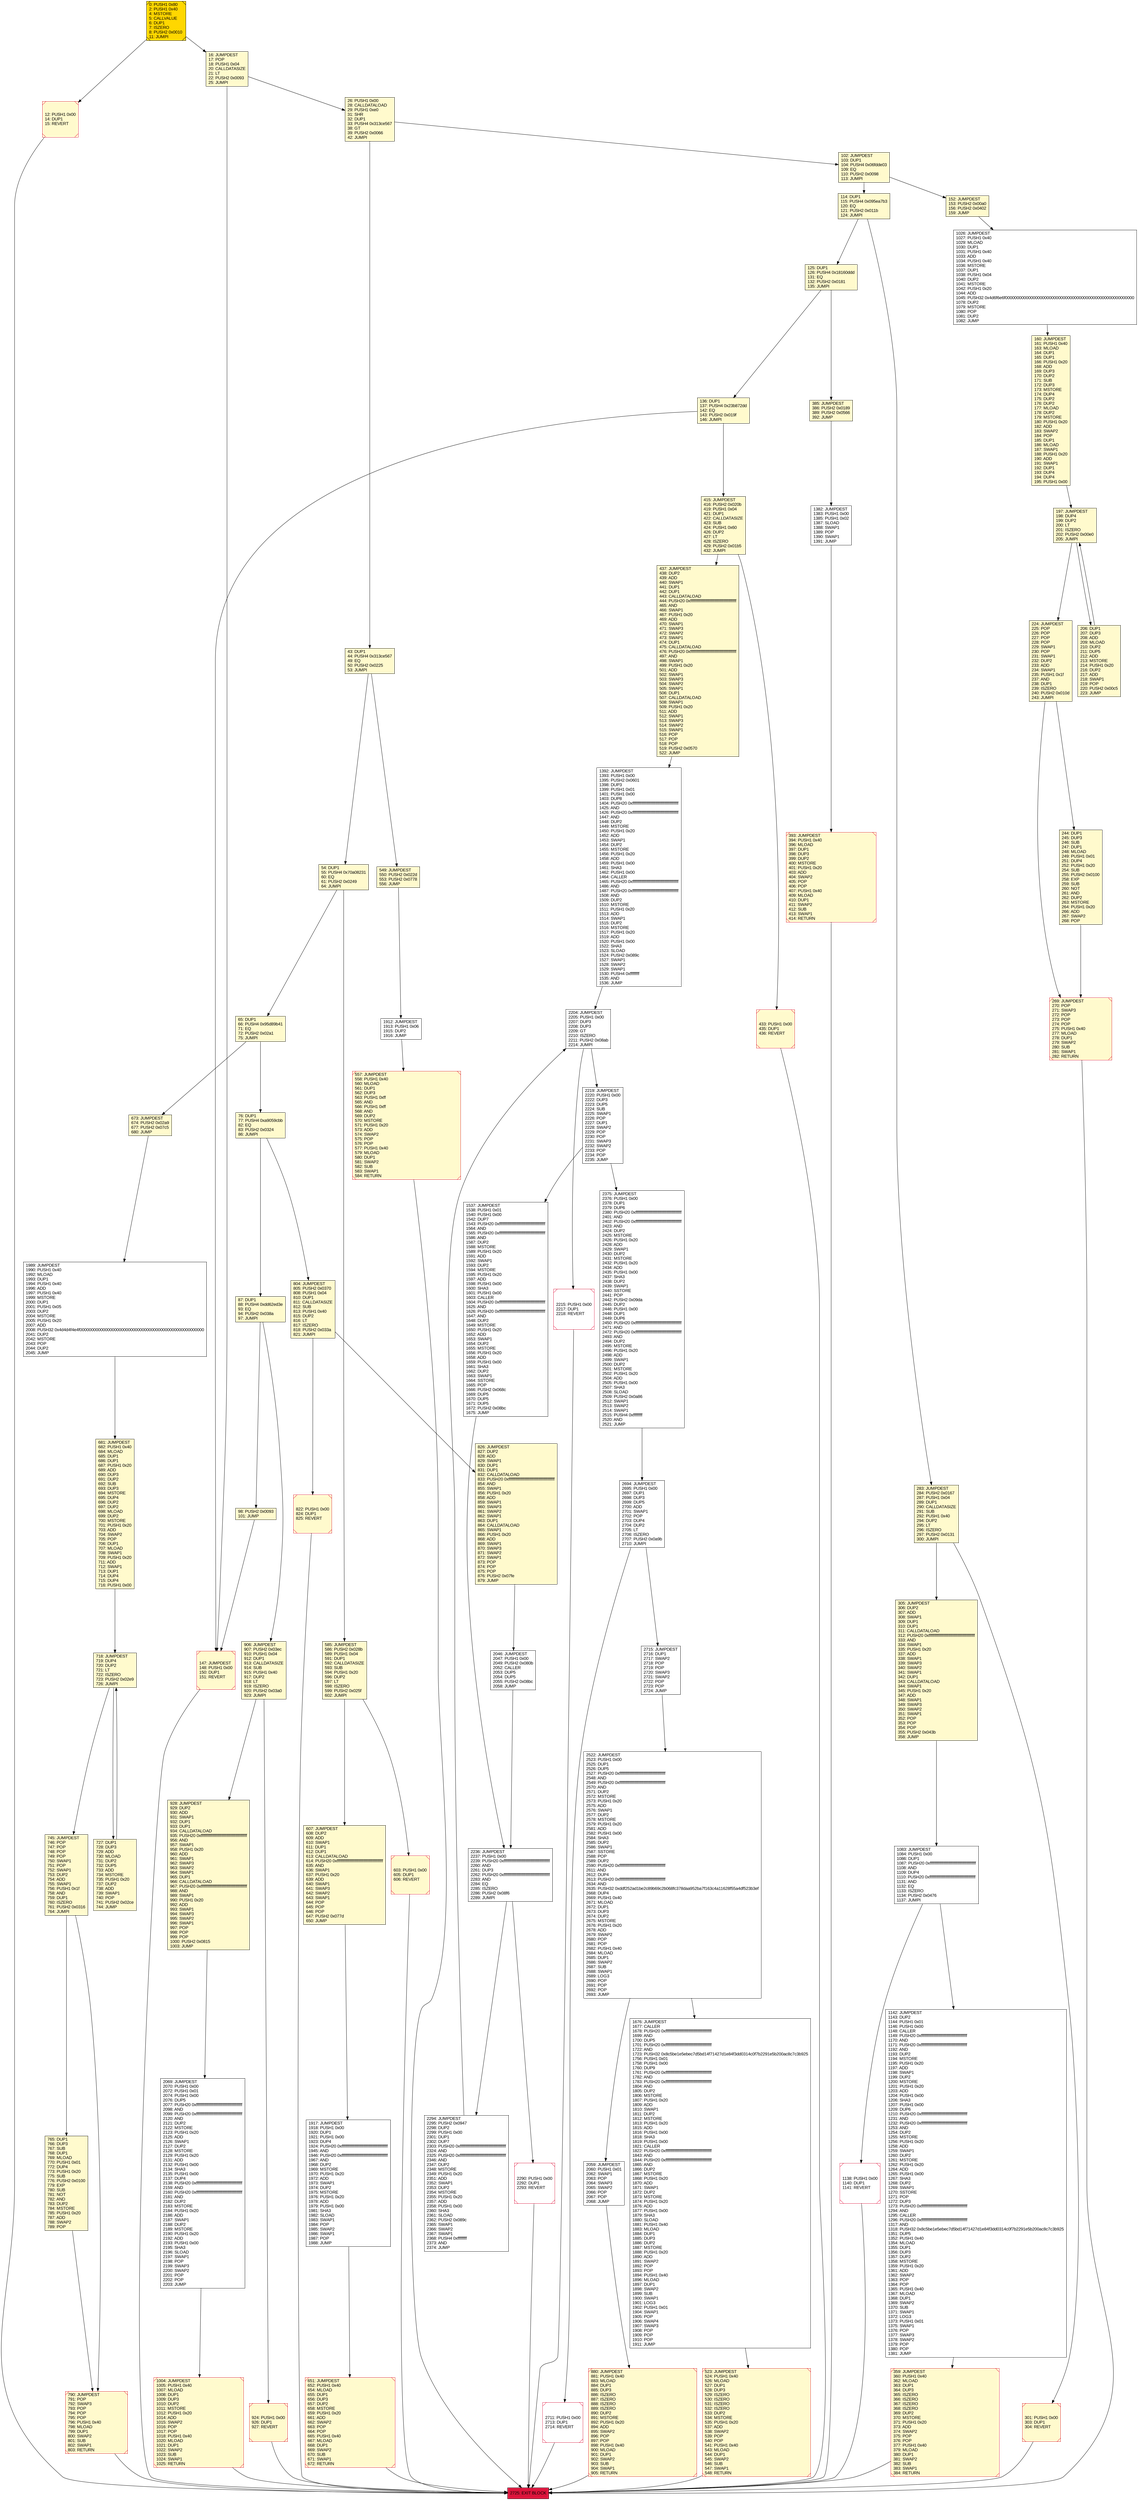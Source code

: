 digraph G {
bgcolor=transparent rankdir=UD;
node [shape=box style=filled color=black fillcolor=white fontname=arial fontcolor=black];
1392 [label="1392: JUMPDEST\l1393: PUSH1 0x00\l1395: PUSH2 0x0601\l1398: DUP3\l1399: PUSH1 0x01\l1401: PUSH1 0x00\l1403: DUP8\l1404: PUSH20 0xffffffffffffffffffffffffffffffffffffffff\l1425: AND\l1426: PUSH20 0xffffffffffffffffffffffffffffffffffffffff\l1447: AND\l1448: DUP2\l1449: MSTORE\l1450: PUSH1 0x20\l1452: ADD\l1453: SWAP1\l1454: DUP2\l1455: MSTORE\l1456: PUSH1 0x20\l1458: ADD\l1459: PUSH1 0x00\l1461: SHA3\l1462: PUSH1 0x00\l1464: CALLER\l1465: PUSH20 0xffffffffffffffffffffffffffffffffffffffff\l1486: AND\l1487: PUSH20 0xffffffffffffffffffffffffffffffffffffffff\l1508: AND\l1509: DUP2\l1510: MSTORE\l1511: PUSH1 0x20\l1513: ADD\l1514: SWAP1\l1515: DUP2\l1516: MSTORE\l1517: PUSH1 0x20\l1519: ADD\l1520: PUSH1 0x00\l1522: SHA3\l1523: SLOAD\l1524: PUSH2 0x089c\l1527: SWAP1\l1528: SWAP2\l1529: SWAP1\l1530: PUSH4 0xffffffff\l1535: AND\l1536: JUMP\l" ];
2046 [label="2046: JUMPDEST\l2047: PUSH1 0x00\l2049: PUSH2 0x080b\l2052: CALLER\l2053: DUP5\l2054: DUP5\l2055: PUSH2 0x08bc\l2058: JUMP\l" ];
385 [label="385: JUMPDEST\l386: PUSH2 0x0189\l389: PUSH2 0x0566\l392: JUMP\l" fillcolor=lemonchiffon ];
283 [label="283: JUMPDEST\l284: PUSH2 0x0167\l287: PUSH1 0x04\l289: DUP1\l290: CALLDATASIZE\l291: SUB\l292: PUSH1 0x40\l294: DUP2\l295: LT\l296: ISZERO\l297: PUSH2 0x0131\l300: JUMPI\l" fillcolor=lemonchiffon ];
2215 [label="2215: PUSH1 0x00\l2217: DUP1\l2218: REVERT\l" shape=Msquare color=crimson ];
26 [label="26: PUSH1 0x00\l28: CALLDATALOAD\l29: PUSH1 0xe0\l31: SHR\l32: DUP1\l33: PUSH4 0x313ce567\l38: GT\l39: PUSH2 0x0066\l42: JUMPI\l" fillcolor=lemonchiffon ];
301 [label="301: PUSH1 0x00\l303: DUP1\l304: REVERT\l" fillcolor=lemonchiffon shape=Msquare color=crimson ];
1026 [label="1026: JUMPDEST\l1027: PUSH1 0x40\l1029: MLOAD\l1030: DUP1\l1031: PUSH1 0x40\l1033: ADD\l1034: PUSH1 0x40\l1036: MSTORE\l1037: DUP1\l1038: PUSH1 0x04\l1040: DUP2\l1041: MSTORE\l1042: PUSH1 0x20\l1044: ADD\l1045: PUSH32 0x4d6f6e6f00000000000000000000000000000000000000000000000000000000\l1078: DUP2\l1079: MSTORE\l1080: POP\l1081: DUP2\l1082: JUMP\l" ];
790 [label="790: JUMPDEST\l791: POP\l792: SWAP3\l793: POP\l794: POP\l795: POP\l796: PUSH1 0x40\l798: MLOAD\l799: DUP1\l800: SWAP2\l801: SUB\l802: SWAP1\l803: RETURN\l" fillcolor=lemonchiffon shape=Msquare color=crimson ];
160 [label="160: JUMPDEST\l161: PUSH1 0x40\l163: MLOAD\l164: DUP1\l165: DUP1\l166: PUSH1 0x20\l168: ADD\l169: DUP3\l170: DUP2\l171: SUB\l172: DUP3\l173: MSTORE\l174: DUP4\l175: DUP2\l176: DUP2\l177: MLOAD\l178: DUP2\l179: MSTORE\l180: PUSH1 0x20\l182: ADD\l183: SWAP2\l184: POP\l185: DUP1\l186: MLOAD\l187: SWAP1\l188: PUSH1 0x20\l190: ADD\l191: SWAP1\l192: DUP1\l193: DUP4\l194: DUP4\l195: PUSH1 0x00\l" fillcolor=lemonchiffon ];
433 [label="433: PUSH1 0x00\l435: DUP1\l436: REVERT\l" fillcolor=lemonchiffon shape=Msquare color=crimson ];
1912 [label="1912: JUMPDEST\l1913: PUSH1 0x06\l1915: DUP2\l1916: JUMP\l" ];
2069 [label="2069: JUMPDEST\l2070: PUSH1 0x00\l2072: PUSH1 0x01\l2074: PUSH1 0x00\l2076: DUP5\l2077: PUSH20 0xffffffffffffffffffffffffffffffffffffffff\l2098: AND\l2099: PUSH20 0xffffffffffffffffffffffffffffffffffffffff\l2120: AND\l2121: DUP2\l2122: MSTORE\l2123: PUSH1 0x20\l2125: ADD\l2126: SWAP1\l2127: DUP2\l2128: MSTORE\l2129: PUSH1 0x20\l2131: ADD\l2132: PUSH1 0x00\l2134: SHA3\l2135: PUSH1 0x00\l2137: DUP4\l2138: PUSH20 0xffffffffffffffffffffffffffffffffffffffff\l2159: AND\l2160: PUSH20 0xffffffffffffffffffffffffffffffffffffffff\l2181: AND\l2182: DUP2\l2183: MSTORE\l2184: PUSH1 0x20\l2186: ADD\l2187: SWAP1\l2188: DUP2\l2189: MSTORE\l2190: PUSH1 0x20\l2192: ADD\l2193: PUSH1 0x00\l2195: SHA3\l2196: SLOAD\l2197: SWAP1\l2198: POP\l2199: SWAP3\l2200: SWAP2\l2201: POP\l2202: POP\l2203: JUMP\l" ];
1537 [label="1537: JUMPDEST\l1538: PUSH1 0x01\l1540: PUSH1 0x00\l1542: DUP7\l1543: PUSH20 0xffffffffffffffffffffffffffffffffffffffff\l1564: AND\l1565: PUSH20 0xffffffffffffffffffffffffffffffffffffffff\l1586: AND\l1587: DUP2\l1588: MSTORE\l1589: PUSH1 0x20\l1591: ADD\l1592: SWAP1\l1593: DUP2\l1594: MSTORE\l1595: PUSH1 0x20\l1597: ADD\l1598: PUSH1 0x00\l1600: SHA3\l1601: PUSH1 0x00\l1603: CALLER\l1604: PUSH20 0xffffffffffffffffffffffffffffffffffffffff\l1625: AND\l1626: PUSH20 0xffffffffffffffffffffffffffffffffffffffff\l1647: AND\l1648: DUP2\l1649: MSTORE\l1650: PUSH1 0x20\l1652: ADD\l1653: SWAP1\l1654: DUP2\l1655: MSTORE\l1656: PUSH1 0x20\l1658: ADD\l1659: PUSH1 0x00\l1661: SHA3\l1662: DUP2\l1663: SWAP1\l1664: SSTORE\l1665: POP\l1666: PUSH2 0x068c\l1669: DUP5\l1670: DUP5\l1671: DUP5\l1672: PUSH2 0x08bc\l1675: JUMP\l" ];
549 [label="549: JUMPDEST\l550: PUSH2 0x022d\l553: PUSH2 0x0778\l556: JUMP\l" fillcolor=lemonchiffon ];
2375 [label="2375: JUMPDEST\l2376: PUSH1 0x00\l2378: DUP1\l2379: DUP6\l2380: PUSH20 0xffffffffffffffffffffffffffffffffffffffff\l2401: AND\l2402: PUSH20 0xffffffffffffffffffffffffffffffffffffffff\l2423: AND\l2424: DUP2\l2425: MSTORE\l2426: PUSH1 0x20\l2428: ADD\l2429: SWAP1\l2430: DUP2\l2431: MSTORE\l2432: PUSH1 0x20\l2434: ADD\l2435: PUSH1 0x00\l2437: SHA3\l2438: DUP2\l2439: SWAP1\l2440: SSTORE\l2441: POP\l2442: PUSH2 0x09da\l2445: DUP2\l2446: PUSH1 0x00\l2448: DUP1\l2449: DUP6\l2450: PUSH20 0xffffffffffffffffffffffffffffffffffffffff\l2471: AND\l2472: PUSH20 0xffffffffffffffffffffffffffffffffffffffff\l2493: AND\l2494: DUP2\l2495: MSTORE\l2496: PUSH1 0x20\l2498: ADD\l2499: SWAP1\l2500: DUP2\l2501: MSTORE\l2502: PUSH1 0x20\l2504: ADD\l2505: PUSH1 0x00\l2507: SHA3\l2508: SLOAD\l2509: PUSH2 0x0a86\l2512: SWAP1\l2513: SWAP2\l2514: SWAP1\l2515: PUSH4 0xffffffff\l2520: AND\l2521: JUMP\l" ];
152 [label="152: JUMPDEST\l153: PUSH2 0x00a0\l156: PUSH2 0x0402\l159: JUMP\l" fillcolor=lemonchiffon ];
269 [label="269: JUMPDEST\l270: POP\l271: SWAP3\l272: POP\l273: POP\l274: POP\l275: PUSH1 0x40\l277: MLOAD\l278: DUP1\l279: SWAP2\l280: SUB\l281: SWAP1\l282: RETURN\l" fillcolor=lemonchiffon shape=Msquare color=crimson ];
147 [label="147: JUMPDEST\l148: PUSH1 0x00\l150: DUP1\l151: REVERT\l" fillcolor=lemonchiffon shape=Msquare color=crimson ];
822 [label="822: PUSH1 0x00\l824: DUP1\l825: REVERT\l" fillcolor=lemonchiffon shape=Msquare color=crimson ];
557 [label="557: JUMPDEST\l558: PUSH1 0x40\l560: MLOAD\l561: DUP1\l562: DUP3\l563: PUSH1 0xff\l565: AND\l566: PUSH1 0xff\l568: AND\l569: DUP2\l570: MSTORE\l571: PUSH1 0x20\l573: ADD\l574: SWAP2\l575: POP\l576: POP\l577: PUSH1 0x40\l579: MLOAD\l580: DUP1\l581: SWAP2\l582: SUB\l583: SWAP1\l584: RETURN\l" fillcolor=lemonchiffon shape=Msquare color=crimson ];
0 [label="0: PUSH1 0x80\l2: PUSH1 0x40\l4: MSTORE\l5: CALLVALUE\l6: DUP1\l7: ISZERO\l8: PUSH2 0x0010\l11: JUMPI\l" fillcolor=lemonchiffon shape=Msquare fillcolor=gold ];
681 [label="681: JUMPDEST\l682: PUSH1 0x40\l684: MLOAD\l685: DUP1\l686: DUP1\l687: PUSH1 0x20\l689: ADD\l690: DUP3\l691: DUP2\l692: SUB\l693: DUP3\l694: MSTORE\l695: DUP4\l696: DUP2\l697: DUP2\l698: MLOAD\l699: DUP2\l700: MSTORE\l701: PUSH1 0x20\l703: ADD\l704: SWAP2\l705: POP\l706: DUP1\l707: MLOAD\l708: SWAP1\l709: PUSH1 0x20\l711: ADD\l712: SWAP1\l713: DUP1\l714: DUP4\l715: DUP4\l716: PUSH1 0x00\l" fillcolor=lemonchiffon ];
2522 [label="2522: JUMPDEST\l2523: PUSH1 0x00\l2525: DUP1\l2526: DUP5\l2527: PUSH20 0xffffffffffffffffffffffffffffffffffffffff\l2548: AND\l2549: PUSH20 0xffffffffffffffffffffffffffffffffffffffff\l2570: AND\l2571: DUP2\l2572: MSTORE\l2573: PUSH1 0x20\l2575: ADD\l2576: SWAP1\l2577: DUP2\l2578: MSTORE\l2579: PUSH1 0x20\l2581: ADD\l2582: PUSH1 0x00\l2584: SHA3\l2585: DUP2\l2586: SWAP1\l2587: SSTORE\l2588: POP\l2589: DUP2\l2590: PUSH20 0xffffffffffffffffffffffffffffffffffffffff\l2611: AND\l2612: DUP4\l2613: PUSH20 0xffffffffffffffffffffffffffffffffffffffff\l2634: AND\l2635: PUSH32 0xddf252ad1be2c89b69c2b068fc378daa952ba7f163c4a11628f55a4df523b3ef\l2668: DUP4\l2669: PUSH1 0x40\l2671: MLOAD\l2672: DUP1\l2673: DUP3\l2674: DUP2\l2675: MSTORE\l2676: PUSH1 0x20\l2678: ADD\l2679: SWAP2\l2680: POP\l2681: POP\l2682: PUSH1 0x40\l2684: MLOAD\l2685: DUP1\l2686: SWAP2\l2687: SUB\l2688: SWAP1\l2689: LOG3\l2690: POP\l2691: POP\l2692: POP\l2693: JUMP\l" ];
136 [label="136: DUP1\l137: PUSH4 0x23b872dd\l142: EQ\l143: PUSH2 0x019f\l146: JUMPI\l" fillcolor=lemonchiffon ];
607 [label="607: JUMPDEST\l608: DUP2\l609: ADD\l610: SWAP1\l611: DUP1\l612: DUP1\l613: CALLDATALOAD\l614: PUSH20 0xffffffffffffffffffffffffffffffffffffffff\l635: AND\l636: SWAP1\l637: PUSH1 0x20\l639: ADD\l640: SWAP1\l641: SWAP3\l642: SWAP2\l643: SWAP1\l644: POP\l645: POP\l646: POP\l647: PUSH2 0x077d\l650: JUMP\l" fillcolor=lemonchiffon ];
2059 [label="2059: JUMPDEST\l2060: PUSH1 0x01\l2062: SWAP1\l2063: POP\l2064: SWAP3\l2065: SWAP2\l2066: POP\l2067: POP\l2068: JUMP\l" ];
2294 [label="2294: JUMPDEST\l2295: PUSH2 0x0947\l2298: DUP2\l2299: PUSH1 0x00\l2301: DUP1\l2302: DUP7\l2303: PUSH20 0xffffffffffffffffffffffffffffffffffffffff\l2324: AND\l2325: PUSH20 0xffffffffffffffffffffffffffffffffffffffff\l2346: AND\l2347: DUP2\l2348: MSTORE\l2349: PUSH1 0x20\l2351: ADD\l2352: SWAP1\l2353: DUP2\l2354: MSTORE\l2355: PUSH1 0x20\l2357: ADD\l2358: PUSH1 0x00\l2360: SHA3\l2361: SLOAD\l2362: PUSH2 0x089c\l2365: SWAP1\l2366: SWAP2\l2367: SWAP1\l2368: PUSH4 0xffffffff\l2373: AND\l2374: JUMP\l" ];
2725 [label="2725: EXIT BLOCK\l" fillcolor=crimson ];
2236 [label="2236: JUMPDEST\l2237: PUSH1 0x00\l2239: PUSH20 0xffffffffffffffffffffffffffffffffffffffff\l2260: AND\l2261: DUP3\l2262: PUSH20 0xffffffffffffffffffffffffffffffffffffffff\l2283: AND\l2284: EQ\l2285: ISZERO\l2286: PUSH2 0x08f6\l2289: JUMPI\l" ];
1989 [label="1989: JUMPDEST\l1990: PUSH1 0x40\l1992: MLOAD\l1993: DUP1\l1994: PUSH1 0x40\l1996: ADD\l1997: PUSH1 0x40\l1999: MSTORE\l2000: DUP1\l2001: PUSH1 0x05\l2003: DUP2\l2004: MSTORE\l2005: PUSH1 0x20\l2007: ADD\l2008: PUSH32 0x4d4d4f4e4f000000000000000000000000000000000000000000000000000000\l2041: DUP2\l2042: MSTORE\l2043: POP\l2044: DUP2\l2045: JUMP\l" ];
12 [label="12: PUSH1 0x00\l14: DUP1\l15: REVERT\l" fillcolor=lemonchiffon shape=Msquare color=crimson ];
1083 [label="1083: JUMPDEST\l1084: PUSH1 0x00\l1086: DUP1\l1087: PUSH20 0xffffffffffffffffffffffffffffffffffffffff\l1108: AND\l1109: DUP4\l1110: PUSH20 0xffffffffffffffffffffffffffffffffffffffff\l1131: AND\l1132: EQ\l1133: ISZERO\l1134: PUSH2 0x0476\l1137: JUMPI\l" ];
1382 [label="1382: JUMPDEST\l1383: PUSH1 0x00\l1385: PUSH1 0x02\l1387: SLOAD\l1388: SWAP1\l1389: POP\l1390: SWAP1\l1391: JUMP\l" ];
745 [label="745: JUMPDEST\l746: POP\l747: POP\l748: POP\l749: POP\l750: SWAP1\l751: POP\l752: SWAP1\l753: DUP2\l754: ADD\l755: SWAP1\l756: PUSH1 0x1f\l758: AND\l759: DUP1\l760: ISZERO\l761: PUSH2 0x0316\l764: JUMPI\l" fillcolor=lemonchiffon ];
718 [label="718: JUMPDEST\l719: DUP4\l720: DUP2\l721: LT\l722: ISZERO\l723: PUSH2 0x02e9\l726: JUMPI\l" fillcolor=lemonchiffon ];
906 [label="906: JUMPDEST\l907: PUSH2 0x03ec\l910: PUSH1 0x04\l912: DUP1\l913: CALLDATASIZE\l914: SUB\l915: PUSH1 0x40\l917: DUP2\l918: LT\l919: ISZERO\l920: PUSH2 0x03a0\l923: JUMPI\l" fillcolor=lemonchiffon ];
43 [label="43: DUP1\l44: PUSH4 0x313ce567\l49: EQ\l50: PUSH2 0x0225\l53: JUMPI\l" fillcolor=lemonchiffon ];
804 [label="804: JUMPDEST\l805: PUSH2 0x0370\l808: PUSH1 0x04\l810: DUP1\l811: CALLDATASIZE\l812: SUB\l813: PUSH1 0x40\l815: DUP2\l816: LT\l817: ISZERO\l818: PUSH2 0x033a\l821: JUMPI\l" fillcolor=lemonchiffon ];
2711 [label="2711: PUSH1 0x00\l2713: DUP1\l2714: REVERT\l" shape=Msquare color=crimson ];
523 [label="523: JUMPDEST\l524: PUSH1 0x40\l526: MLOAD\l527: DUP1\l528: DUP3\l529: ISZERO\l530: ISZERO\l531: ISZERO\l532: ISZERO\l533: DUP2\l534: MSTORE\l535: PUSH1 0x20\l537: ADD\l538: SWAP2\l539: POP\l540: POP\l541: PUSH1 0x40\l543: MLOAD\l544: DUP1\l545: SWAP2\l546: SUB\l547: SWAP1\l548: RETURN\l" fillcolor=lemonchiffon shape=Msquare color=crimson ];
651 [label="651: JUMPDEST\l652: PUSH1 0x40\l654: MLOAD\l655: DUP1\l656: DUP3\l657: DUP2\l658: MSTORE\l659: PUSH1 0x20\l661: ADD\l662: SWAP2\l663: POP\l664: POP\l665: PUSH1 0x40\l667: MLOAD\l668: DUP1\l669: SWAP2\l670: SUB\l671: SWAP1\l672: RETURN\l" fillcolor=lemonchiffon shape=Msquare color=crimson ];
1676 [label="1676: JUMPDEST\l1677: CALLER\l1678: PUSH20 0xffffffffffffffffffffffffffffffffffffffff\l1699: AND\l1700: DUP5\l1701: PUSH20 0xffffffffffffffffffffffffffffffffffffffff\l1722: AND\l1723: PUSH32 0x8c5be1e5ebec7d5bd14f71427d1e84f3dd0314c0f7b2291e5b200ac8c7c3b925\l1756: PUSH1 0x01\l1758: PUSH1 0x00\l1760: DUP9\l1761: PUSH20 0xffffffffffffffffffffffffffffffffffffffff\l1782: AND\l1783: PUSH20 0xffffffffffffffffffffffffffffffffffffffff\l1804: AND\l1805: DUP2\l1806: MSTORE\l1807: PUSH1 0x20\l1809: ADD\l1810: SWAP1\l1811: DUP2\l1812: MSTORE\l1813: PUSH1 0x20\l1815: ADD\l1816: PUSH1 0x00\l1818: SHA3\l1819: PUSH1 0x00\l1821: CALLER\l1822: PUSH20 0xffffffffffffffffffffffffffffffffffffffff\l1843: AND\l1844: PUSH20 0xffffffffffffffffffffffffffffffffffffffff\l1865: AND\l1866: DUP2\l1867: MSTORE\l1868: PUSH1 0x20\l1870: ADD\l1871: SWAP1\l1872: DUP2\l1873: MSTORE\l1874: PUSH1 0x20\l1876: ADD\l1877: PUSH1 0x00\l1879: SHA3\l1880: SLOAD\l1881: PUSH1 0x40\l1883: MLOAD\l1884: DUP1\l1885: DUP3\l1886: DUP2\l1887: MSTORE\l1888: PUSH1 0x20\l1890: ADD\l1891: SWAP2\l1892: POP\l1893: POP\l1894: PUSH1 0x40\l1896: MLOAD\l1897: DUP1\l1898: SWAP2\l1899: SUB\l1900: SWAP1\l1901: LOG3\l1902: PUSH1 0x01\l1904: SWAP1\l1905: POP\l1906: SWAP4\l1907: SWAP3\l1908: POP\l1909: POP\l1910: POP\l1911: JUMP\l" ];
2694 [label="2694: JUMPDEST\l2695: PUSH1 0x00\l2697: DUP1\l2698: DUP3\l2699: DUP5\l2700: ADD\l2701: SWAP1\l2702: POP\l2703: DUP4\l2704: DUP2\l2705: LT\l2706: ISZERO\l2707: PUSH2 0x0a9b\l2710: JUMPI\l" ];
65 [label="65: DUP1\l66: PUSH4 0x95d89b41\l71: EQ\l72: PUSH2 0x02a1\l75: JUMPI\l" fillcolor=lemonchiffon ];
393 [label="393: JUMPDEST\l394: PUSH1 0x40\l396: MLOAD\l397: DUP1\l398: DUP3\l399: DUP2\l400: MSTORE\l401: PUSH1 0x20\l403: ADD\l404: SWAP2\l405: POP\l406: POP\l407: PUSH1 0x40\l409: MLOAD\l410: DUP1\l411: SWAP2\l412: SUB\l413: SWAP1\l414: RETURN\l" fillcolor=lemonchiffon shape=Msquare color=crimson ];
924 [label="924: PUSH1 0x00\l926: DUP1\l927: REVERT\l" fillcolor=lemonchiffon shape=Msquare color=crimson ];
54 [label="54: DUP1\l55: PUSH4 0x70a08231\l60: EQ\l61: PUSH2 0x0249\l64: JUMPI\l" fillcolor=lemonchiffon ];
305 [label="305: JUMPDEST\l306: DUP2\l307: ADD\l308: SWAP1\l309: DUP1\l310: DUP1\l311: CALLDATALOAD\l312: PUSH20 0xffffffffffffffffffffffffffffffffffffffff\l333: AND\l334: SWAP1\l335: PUSH1 0x20\l337: ADD\l338: SWAP1\l339: SWAP3\l340: SWAP2\l341: SWAP1\l342: DUP1\l343: CALLDATALOAD\l344: SWAP1\l345: PUSH1 0x20\l347: ADD\l348: SWAP1\l349: SWAP3\l350: SWAP2\l351: SWAP1\l352: POP\l353: POP\l354: POP\l355: PUSH2 0x043b\l358: JUMP\l" fillcolor=lemonchiffon ];
87 [label="87: DUP1\l88: PUSH4 0xdd62ed3e\l93: EQ\l94: PUSH2 0x038a\l97: JUMPI\l" fillcolor=lemonchiffon ];
224 [label="224: JUMPDEST\l225: POP\l226: POP\l227: POP\l228: POP\l229: SWAP1\l230: POP\l231: SWAP1\l232: DUP2\l233: ADD\l234: SWAP1\l235: PUSH1 0x1f\l237: AND\l238: DUP1\l239: ISZERO\l240: PUSH2 0x010d\l243: JUMPI\l" fillcolor=lemonchiffon ];
880 [label="880: JUMPDEST\l881: PUSH1 0x40\l883: MLOAD\l884: DUP1\l885: DUP3\l886: ISZERO\l887: ISZERO\l888: ISZERO\l889: ISZERO\l890: DUP2\l891: MSTORE\l892: PUSH1 0x20\l894: ADD\l895: SWAP2\l896: POP\l897: POP\l898: PUSH1 0x40\l900: MLOAD\l901: DUP1\l902: SWAP2\l903: SUB\l904: SWAP1\l905: RETURN\l" fillcolor=lemonchiffon shape=Msquare color=crimson ];
727 [label="727: DUP1\l728: DUP3\l729: ADD\l730: MLOAD\l731: DUP2\l732: DUP5\l733: ADD\l734: MSTORE\l735: PUSH1 0x20\l737: DUP2\l738: ADD\l739: SWAP1\l740: POP\l741: PUSH2 0x02ce\l744: JUMP\l" fillcolor=lemonchiffon ];
197 [label="197: JUMPDEST\l198: DUP4\l199: DUP2\l200: LT\l201: ISZERO\l202: PUSH2 0x00e0\l205: JUMPI\l" fillcolor=lemonchiffon ];
1138 [label="1138: PUSH1 0x00\l1140: DUP1\l1141: REVERT\l" shape=Msquare color=crimson ];
2290 [label="2290: PUSH1 0x00\l2292: DUP1\l2293: REVERT\l" shape=Msquare color=crimson ];
125 [label="125: DUP1\l126: PUSH4 0x18160ddd\l131: EQ\l132: PUSH2 0x0181\l135: JUMPI\l" fillcolor=lemonchiffon ];
928 [label="928: JUMPDEST\l929: DUP2\l930: ADD\l931: SWAP1\l932: DUP1\l933: DUP1\l934: CALLDATALOAD\l935: PUSH20 0xffffffffffffffffffffffffffffffffffffffff\l956: AND\l957: SWAP1\l958: PUSH1 0x20\l960: ADD\l961: SWAP1\l962: SWAP3\l963: SWAP2\l964: SWAP1\l965: DUP1\l966: CALLDATALOAD\l967: PUSH20 0xffffffffffffffffffffffffffffffffffffffff\l988: AND\l989: SWAP1\l990: PUSH1 0x20\l992: ADD\l993: SWAP1\l994: SWAP3\l995: SWAP2\l996: SWAP1\l997: POP\l998: POP\l999: POP\l1000: PUSH2 0x0815\l1003: JUMP\l" fillcolor=lemonchiffon ];
585 [label="585: JUMPDEST\l586: PUSH2 0x028b\l589: PUSH1 0x04\l591: DUP1\l592: CALLDATASIZE\l593: SUB\l594: PUSH1 0x20\l596: DUP2\l597: LT\l598: ISZERO\l599: PUSH2 0x025f\l602: JUMPI\l" fillcolor=lemonchiffon ];
437 [label="437: JUMPDEST\l438: DUP2\l439: ADD\l440: SWAP1\l441: DUP1\l442: DUP1\l443: CALLDATALOAD\l444: PUSH20 0xffffffffffffffffffffffffffffffffffffffff\l465: AND\l466: SWAP1\l467: PUSH1 0x20\l469: ADD\l470: SWAP1\l471: SWAP3\l472: SWAP2\l473: SWAP1\l474: DUP1\l475: CALLDATALOAD\l476: PUSH20 0xffffffffffffffffffffffffffffffffffffffff\l497: AND\l498: SWAP1\l499: PUSH1 0x20\l501: ADD\l502: SWAP1\l503: SWAP3\l504: SWAP2\l505: SWAP1\l506: DUP1\l507: CALLDATALOAD\l508: SWAP1\l509: PUSH1 0x20\l511: ADD\l512: SWAP1\l513: SWAP3\l514: SWAP2\l515: SWAP1\l516: POP\l517: POP\l518: POP\l519: PUSH2 0x0570\l522: JUMP\l" fillcolor=lemonchiffon ];
359 [label="359: JUMPDEST\l360: PUSH1 0x40\l362: MLOAD\l363: DUP1\l364: DUP3\l365: ISZERO\l366: ISZERO\l367: ISZERO\l368: ISZERO\l369: DUP2\l370: MSTORE\l371: PUSH1 0x20\l373: ADD\l374: SWAP2\l375: POP\l376: POP\l377: PUSH1 0x40\l379: MLOAD\l380: DUP1\l381: SWAP2\l382: SUB\l383: SWAP1\l384: RETURN\l" fillcolor=lemonchiffon shape=Msquare color=crimson ];
76 [label="76: DUP1\l77: PUSH4 0xa9059cbb\l82: EQ\l83: PUSH2 0x0324\l86: JUMPI\l" fillcolor=lemonchiffon ];
1004 [label="1004: JUMPDEST\l1005: PUSH1 0x40\l1007: MLOAD\l1008: DUP1\l1009: DUP3\l1010: DUP2\l1011: MSTORE\l1012: PUSH1 0x20\l1014: ADD\l1015: SWAP2\l1016: POP\l1017: POP\l1018: PUSH1 0x40\l1020: MLOAD\l1021: DUP1\l1022: SWAP2\l1023: SUB\l1024: SWAP1\l1025: RETURN\l" fillcolor=lemonchiffon shape=Msquare color=crimson ];
1917 [label="1917: JUMPDEST\l1918: PUSH1 0x00\l1920: DUP1\l1921: PUSH1 0x00\l1923: DUP4\l1924: PUSH20 0xffffffffffffffffffffffffffffffffffffffff\l1945: AND\l1946: PUSH20 0xffffffffffffffffffffffffffffffffffffffff\l1967: AND\l1968: DUP2\l1969: MSTORE\l1970: PUSH1 0x20\l1972: ADD\l1973: SWAP1\l1974: DUP2\l1975: MSTORE\l1976: PUSH1 0x20\l1978: ADD\l1979: PUSH1 0x00\l1981: SHA3\l1982: SLOAD\l1983: SWAP1\l1984: POP\l1985: SWAP2\l1986: SWAP1\l1987: POP\l1988: JUMP\l" ];
415 [label="415: JUMPDEST\l416: PUSH2 0x020b\l419: PUSH1 0x04\l421: DUP1\l422: CALLDATASIZE\l423: SUB\l424: PUSH1 0x60\l426: DUP2\l427: LT\l428: ISZERO\l429: PUSH2 0x01b5\l432: JUMPI\l" fillcolor=lemonchiffon ];
98 [label="98: PUSH2 0x0093\l101: JUMP\l" fillcolor=lemonchiffon ];
16 [label="16: JUMPDEST\l17: POP\l18: PUSH1 0x04\l20: CALLDATASIZE\l21: LT\l22: PUSH2 0x0093\l25: JUMPI\l" fillcolor=lemonchiffon ];
673 [label="673: JUMPDEST\l674: PUSH2 0x02a9\l677: PUSH2 0x07c5\l680: JUMP\l" fillcolor=lemonchiffon ];
1142 [label="1142: JUMPDEST\l1143: DUP2\l1144: PUSH1 0x01\l1146: PUSH1 0x00\l1148: CALLER\l1149: PUSH20 0xffffffffffffffffffffffffffffffffffffffff\l1170: AND\l1171: PUSH20 0xffffffffffffffffffffffffffffffffffffffff\l1192: AND\l1193: DUP2\l1194: MSTORE\l1195: PUSH1 0x20\l1197: ADD\l1198: SWAP1\l1199: DUP2\l1200: MSTORE\l1201: PUSH1 0x20\l1203: ADD\l1204: PUSH1 0x00\l1206: SHA3\l1207: PUSH1 0x00\l1209: DUP6\l1210: PUSH20 0xffffffffffffffffffffffffffffffffffffffff\l1231: AND\l1232: PUSH20 0xffffffffffffffffffffffffffffffffffffffff\l1253: AND\l1254: DUP2\l1255: MSTORE\l1256: PUSH1 0x20\l1258: ADD\l1259: SWAP1\l1260: DUP2\l1261: MSTORE\l1262: PUSH1 0x20\l1264: ADD\l1265: PUSH1 0x00\l1267: SHA3\l1268: DUP2\l1269: SWAP1\l1270: SSTORE\l1271: POP\l1272: DUP3\l1273: PUSH20 0xffffffffffffffffffffffffffffffffffffffff\l1294: AND\l1295: CALLER\l1296: PUSH20 0xffffffffffffffffffffffffffffffffffffffff\l1317: AND\l1318: PUSH32 0x8c5be1e5ebec7d5bd14f71427d1e84f3dd0314c0f7b2291e5b200ac8c7c3b925\l1351: DUP5\l1352: PUSH1 0x40\l1354: MLOAD\l1355: DUP1\l1356: DUP3\l1357: DUP2\l1358: MSTORE\l1359: PUSH1 0x20\l1361: ADD\l1362: SWAP2\l1363: POP\l1364: POP\l1365: PUSH1 0x40\l1367: MLOAD\l1368: DUP1\l1369: SWAP2\l1370: SUB\l1371: SWAP1\l1372: LOG3\l1373: PUSH1 0x01\l1375: SWAP1\l1376: POP\l1377: SWAP3\l1378: SWAP2\l1379: POP\l1380: POP\l1381: JUMP\l" ];
765 [label="765: DUP1\l766: DUP3\l767: SUB\l768: DUP1\l769: MLOAD\l770: PUSH1 0x01\l772: DUP4\l773: PUSH1 0x20\l775: SUB\l776: PUSH2 0x0100\l779: EXP\l780: SUB\l781: NOT\l782: AND\l783: DUP2\l784: MSTORE\l785: PUSH1 0x20\l787: ADD\l788: SWAP2\l789: POP\l" fillcolor=lemonchiffon ];
2715 [label="2715: JUMPDEST\l2716: DUP1\l2717: SWAP2\l2718: POP\l2719: POP\l2720: SWAP3\l2721: SWAP2\l2722: POP\l2723: POP\l2724: JUMP\l" ];
114 [label="114: DUP1\l115: PUSH4 0x095ea7b3\l120: EQ\l121: PUSH2 0x011b\l124: JUMPI\l" fillcolor=lemonchiffon ];
102 [label="102: JUMPDEST\l103: DUP1\l104: PUSH4 0x06fdde03\l109: EQ\l110: PUSH2 0x0098\l113: JUMPI\l" fillcolor=lemonchiffon ];
603 [label="603: PUSH1 0x00\l605: DUP1\l606: REVERT\l" fillcolor=lemonchiffon shape=Msquare color=crimson ];
826 [label="826: JUMPDEST\l827: DUP2\l828: ADD\l829: SWAP1\l830: DUP1\l831: DUP1\l832: CALLDATALOAD\l833: PUSH20 0xffffffffffffffffffffffffffffffffffffffff\l854: AND\l855: SWAP1\l856: PUSH1 0x20\l858: ADD\l859: SWAP1\l860: SWAP3\l861: SWAP2\l862: SWAP1\l863: DUP1\l864: CALLDATALOAD\l865: SWAP1\l866: PUSH1 0x20\l868: ADD\l869: SWAP1\l870: SWAP3\l871: SWAP2\l872: SWAP1\l873: POP\l874: POP\l875: POP\l876: PUSH2 0x07fe\l879: JUMP\l" fillcolor=lemonchiffon ];
2204 [label="2204: JUMPDEST\l2205: PUSH1 0x00\l2207: DUP3\l2208: DUP3\l2209: GT\l2210: ISZERO\l2211: PUSH2 0x08ab\l2214: JUMPI\l" ];
2219 [label="2219: JUMPDEST\l2220: PUSH1 0x00\l2222: DUP3\l2223: DUP5\l2224: SUB\l2225: SWAP1\l2226: POP\l2227: DUP1\l2228: SWAP2\l2229: POP\l2230: POP\l2231: SWAP3\l2232: SWAP2\l2233: POP\l2234: POP\l2235: JUMP\l" ];
206 [label="206: DUP1\l207: DUP3\l208: ADD\l209: MLOAD\l210: DUP2\l211: DUP5\l212: ADD\l213: MSTORE\l214: PUSH1 0x20\l216: DUP2\l217: ADD\l218: SWAP1\l219: POP\l220: PUSH2 0x00c5\l223: JUMP\l" fillcolor=lemonchiffon ];
244 [label="244: DUP1\l245: DUP3\l246: SUB\l247: DUP1\l248: MLOAD\l249: PUSH1 0x01\l251: DUP4\l252: PUSH1 0x20\l254: SUB\l255: PUSH2 0x0100\l258: EXP\l259: SUB\l260: NOT\l261: AND\l262: DUP2\l263: MSTORE\l264: PUSH1 0x20\l266: ADD\l267: SWAP2\l268: POP\l" fillcolor=lemonchiffon ];
2204 -> 2219;
102 -> 114;
549 -> 1912;
2236 -> 2294;
12 -> 2725;
283 -> 301;
906 -> 924;
2694 -> 2711;
76 -> 87;
745 -> 790;
43 -> 549;
585 -> 603;
301 -> 2725;
2375 -> 2694;
790 -> 2725;
114 -> 125;
269 -> 2725;
822 -> 2725;
147 -> 2725;
681 -> 718;
224 -> 244;
557 -> 2725;
160 -> 197;
928 -> 2069;
804 -> 826;
125 -> 136;
65 -> 673;
125 -> 385;
224 -> 269;
745 -> 765;
2294 -> 2204;
603 -> 2725;
65 -> 76;
244 -> 269;
76 -> 804;
102 -> 152;
305 -> 1083;
43 -> 54;
136 -> 415;
87 -> 906;
1138 -> 2725;
0 -> 16;
765 -> 790;
54 -> 65;
98 -> 147;
415 -> 433;
826 -> 2046;
718 -> 745;
136 -> 147;
1912 -> 557;
1676 -> 523;
523 -> 2725;
2711 -> 2725;
1382 -> 393;
197 -> 224;
152 -> 1026;
924 -> 2725;
54 -> 585;
651 -> 2725;
1026 -> 160;
393 -> 2725;
2215 -> 2725;
804 -> 822;
2522 -> 1676;
2046 -> 2236;
87 -> 98;
385 -> 1382;
1142 -> 359;
197 -> 206;
206 -> 197;
415 -> 437;
0 -> 12;
1537 -> 2236;
433 -> 2725;
1989 -> 681;
26 -> 43;
2522 -> 2059;
283 -> 305;
607 -> 1917;
2069 -> 1004;
2694 -> 2715;
1917 -> 651;
1083 -> 1142;
437 -> 1392;
673 -> 1989;
16 -> 26;
906 -> 928;
2219 -> 2375;
880 -> 2725;
2219 -> 1537;
2715 -> 2522;
2059 -> 880;
26 -> 102;
2236 -> 2290;
2290 -> 2725;
16 -> 147;
585 -> 607;
1004 -> 2725;
1392 -> 2204;
114 -> 283;
718 -> 727;
727 -> 718;
2204 -> 2215;
359 -> 2725;
1083 -> 1138;
}